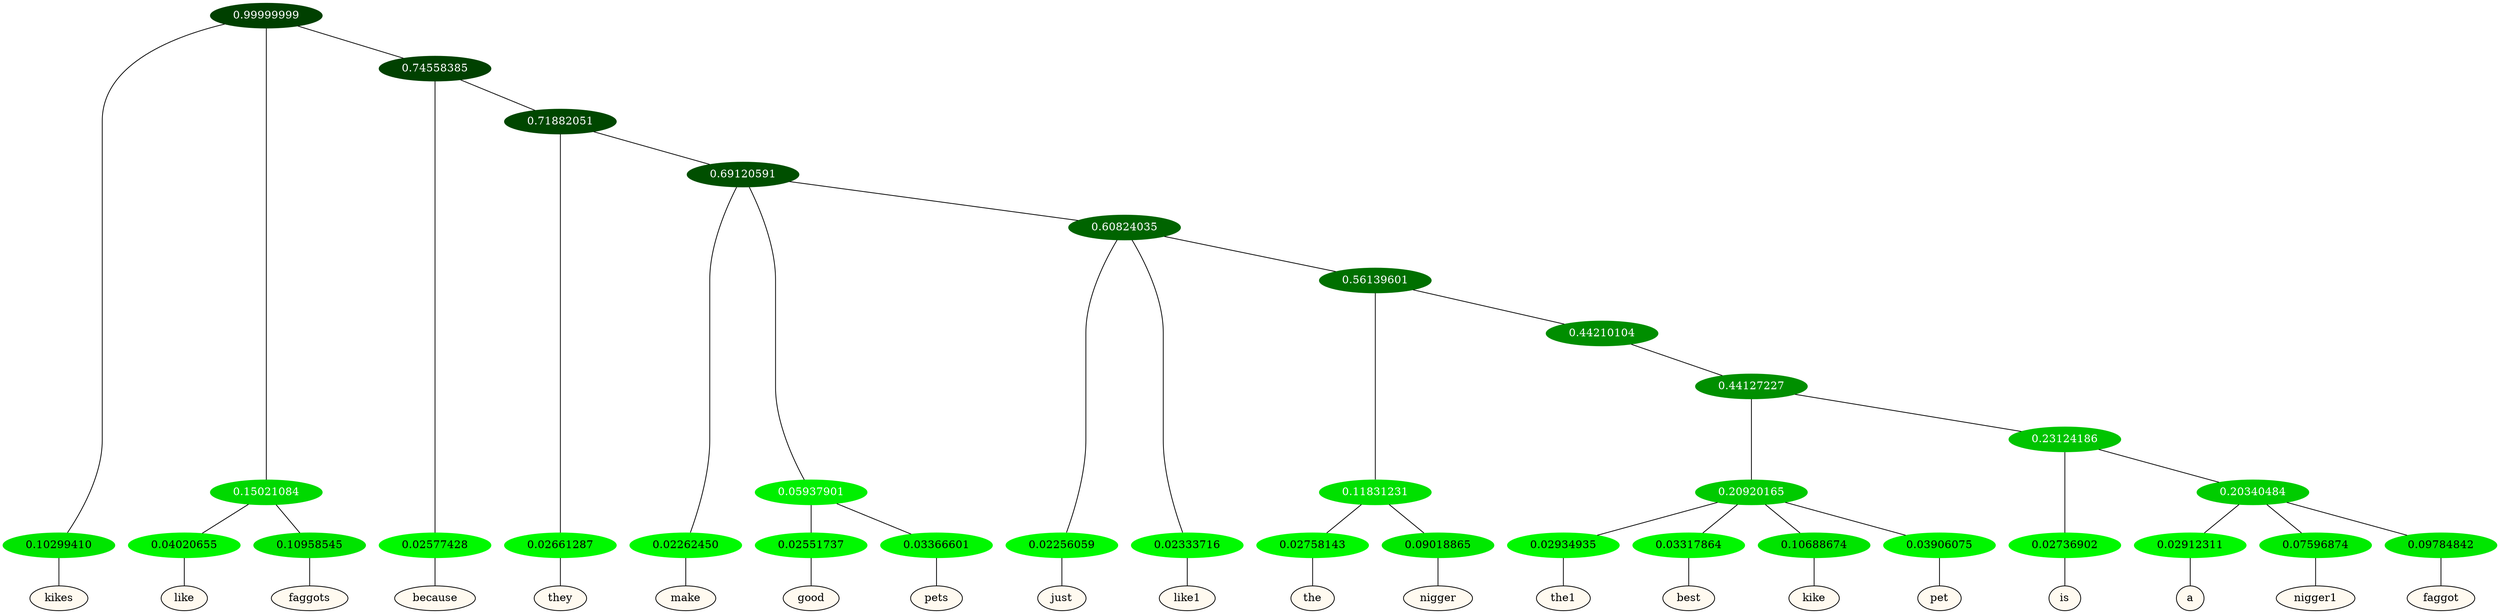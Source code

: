 graph {
	node [format=png height=0.15 nodesep=0.001 ordering=out overlap=prism overlap_scaling=0.01 ranksep=0.001 ratio=0.2 style=filled width=0.15]
	{
		rank=same
		a_w_1 [label=kikes color=black fillcolor=floralwhite style="filled,solid"]
		a_w_4 [label=like color=black fillcolor=floralwhite style="filled,solid"]
		a_w_5 [label=faggots color=black fillcolor=floralwhite style="filled,solid"]
		a_w_6 [label=because color=black fillcolor=floralwhite style="filled,solid"]
		a_w_8 [label=they color=black fillcolor=floralwhite style="filled,solid"]
		a_w_10 [label=make color=black fillcolor=floralwhite style="filled,solid"]
		a_w_13 [label=good color=black fillcolor=floralwhite style="filled,solid"]
		a_w_14 [label=pets color=black fillcolor=floralwhite style="filled,solid"]
		a_w_15 [label=just color=black fillcolor=floralwhite style="filled,solid"]
		a_w_16 [label=like1 color=black fillcolor=floralwhite style="filled,solid"]
		a_w_20 [label=the color=black fillcolor=floralwhite style="filled,solid"]
		a_w_21 [label=nigger color=black fillcolor=floralwhite style="filled,solid"]
		a_w_25 [label=the1 color=black fillcolor=floralwhite style="filled,solid"]
		a_w_26 [label=best color=black fillcolor=floralwhite style="filled,solid"]
		a_w_27 [label=kike color=black fillcolor=floralwhite style="filled,solid"]
		a_w_28 [label=pet color=black fillcolor=floralwhite style="filled,solid"]
		a_w_29 [label=is color=black fillcolor=floralwhite style="filled,solid"]
		a_w_31 [label=a color=black fillcolor=floralwhite style="filled,solid"]
		a_w_32 [label=nigger1 color=black fillcolor=floralwhite style="filled,solid"]
		a_w_33 [label=faggot color=black fillcolor=floralwhite style="filled,solid"]
	}
	a_n_1 -- a_w_1
	a_n_4 -- a_w_4
	a_n_5 -- a_w_5
	a_n_6 -- a_w_6
	a_n_8 -- a_w_8
	a_n_10 -- a_w_10
	a_n_13 -- a_w_13
	a_n_14 -- a_w_14
	a_n_15 -- a_w_15
	a_n_16 -- a_w_16
	a_n_20 -- a_w_20
	a_n_21 -- a_w_21
	a_n_25 -- a_w_25
	a_n_26 -- a_w_26
	a_n_27 -- a_w_27
	a_n_28 -- a_w_28
	a_n_29 -- a_w_29
	a_n_31 -- a_w_31
	a_n_32 -- a_w_32
	a_n_33 -- a_w_33
	{
		rank=same
		a_n_1 [label=0.10299410 color="0.334 1.000 0.897" fontcolor=black]
		a_n_4 [label=0.04020655 color="0.334 1.000 0.960" fontcolor=black]
		a_n_5 [label=0.10958545 color="0.334 1.000 0.890" fontcolor=black]
		a_n_6 [label=0.02577428 color="0.334 1.000 0.974" fontcolor=black]
		a_n_8 [label=0.02661287 color="0.334 1.000 0.973" fontcolor=black]
		a_n_10 [label=0.02262450 color="0.334 1.000 0.977" fontcolor=black]
		a_n_13 [label=0.02551737 color="0.334 1.000 0.974" fontcolor=black]
		a_n_14 [label=0.03366601 color="0.334 1.000 0.966" fontcolor=black]
		a_n_15 [label=0.02256059 color="0.334 1.000 0.977" fontcolor=black]
		a_n_16 [label=0.02333716 color="0.334 1.000 0.977" fontcolor=black]
		a_n_20 [label=0.02758143 color="0.334 1.000 0.972" fontcolor=black]
		a_n_21 [label=0.09018865 color="0.334 1.000 0.910" fontcolor=black]
		a_n_25 [label=0.02934935 color="0.334 1.000 0.971" fontcolor=black]
		a_n_26 [label=0.03317864 color="0.334 1.000 0.967" fontcolor=black]
		a_n_27 [label=0.10688674 color="0.334 1.000 0.893" fontcolor=black]
		a_n_28 [label=0.03906075 color="0.334 1.000 0.961" fontcolor=black]
		a_n_29 [label=0.02736902 color="0.334 1.000 0.973" fontcolor=black]
		a_n_31 [label=0.02912311 color="0.334 1.000 0.971" fontcolor=black]
		a_n_32 [label=0.07596874 color="0.334 1.000 0.924" fontcolor=black]
		a_n_33 [label=0.09784842 color="0.334 1.000 0.902" fontcolor=black]
	}
	a_n_0 [label=0.99999999 color="0.334 1.000 0.250" fontcolor=grey99]
	a_n_0 -- a_n_1
	a_n_2 [label=0.15021084 color="0.334 1.000 0.850" fontcolor=grey99]
	a_n_0 -- a_n_2
	a_n_3 [label=0.74558385 color="0.334 1.000 0.254" fontcolor=grey99]
	a_n_0 -- a_n_3
	a_n_2 -- a_n_4
	a_n_2 -- a_n_5
	a_n_3 -- a_n_6
	a_n_7 [label=0.71882051 color="0.334 1.000 0.281" fontcolor=grey99]
	a_n_3 -- a_n_7
	a_n_7 -- a_n_8
	a_n_9 [label=0.69120591 color="0.334 1.000 0.309" fontcolor=grey99]
	a_n_7 -- a_n_9
	a_n_9 -- a_n_10
	a_n_11 [label=0.05937901 color="0.334 1.000 0.941" fontcolor=grey99]
	a_n_9 -- a_n_11
	a_n_12 [label=0.60824035 color="0.334 1.000 0.392" fontcolor=grey99]
	a_n_9 -- a_n_12
	a_n_11 -- a_n_13
	a_n_11 -- a_n_14
	a_n_12 -- a_n_15
	a_n_12 -- a_n_16
	a_n_17 [label=0.56139601 color="0.334 1.000 0.439" fontcolor=grey99]
	a_n_12 -- a_n_17
	a_n_18 [label=0.11831231 color="0.334 1.000 0.882" fontcolor=grey99]
	a_n_17 -- a_n_18
	a_n_19 [label=0.44210104 color="0.334 1.000 0.558" fontcolor=grey99]
	a_n_17 -- a_n_19
	a_n_18 -- a_n_20
	a_n_18 -- a_n_21
	a_n_22 [label=0.44127227 color="0.334 1.000 0.559" fontcolor=grey99]
	a_n_19 -- a_n_22
	a_n_23 [label=0.20920165 color="0.334 1.000 0.791" fontcolor=grey99]
	a_n_22 -- a_n_23
	a_n_24 [label=0.23124186 color="0.334 1.000 0.769" fontcolor=grey99]
	a_n_22 -- a_n_24
	a_n_23 -- a_n_25
	a_n_23 -- a_n_26
	a_n_23 -- a_n_27
	a_n_23 -- a_n_28
	a_n_24 -- a_n_29
	a_n_30 [label=0.20340484 color="0.334 1.000 0.797" fontcolor=grey99]
	a_n_24 -- a_n_30
	a_n_30 -- a_n_31
	a_n_30 -- a_n_32
	a_n_30 -- a_n_33
}
